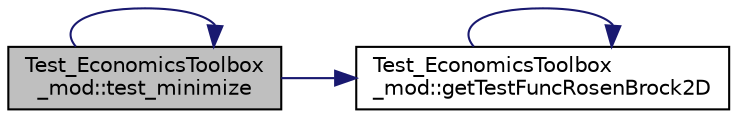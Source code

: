 digraph "Test_EconomicsToolbox_mod::test_minimize"
{
 // LATEX_PDF_SIZE
  edge [fontname="Helvetica",fontsize="10",labelfontname="Helvetica",labelfontsize="10"];
  node [fontname="Helvetica",fontsize="10",shape=record];
  rankdir="LR";
  Node1 [label="Test_EconomicsToolbox\l_mod::test_minimize",height=0.2,width=0.4,color="black", fillcolor="grey75", style="filled", fontcolor="black",tooltip=" "];
  Node1 -> Node2 [color="midnightblue",fontsize="10",style="solid"];
  Node2 [label="Test_EconomicsToolbox\l_mod::getTestFuncRosenBrock2D",height=0.2,width=0.4,color="black", fillcolor="white", style="filled",URL="$namespaceTest__EconomicsToolbox__mod.html#ad1d47869e324f9218838b15d8f338303",tooltip=" "];
  Node2 -> Node2 [color="midnightblue",fontsize="10",style="solid"];
  Node1 -> Node1 [color="midnightblue",fontsize="10",style="solid"];
}
